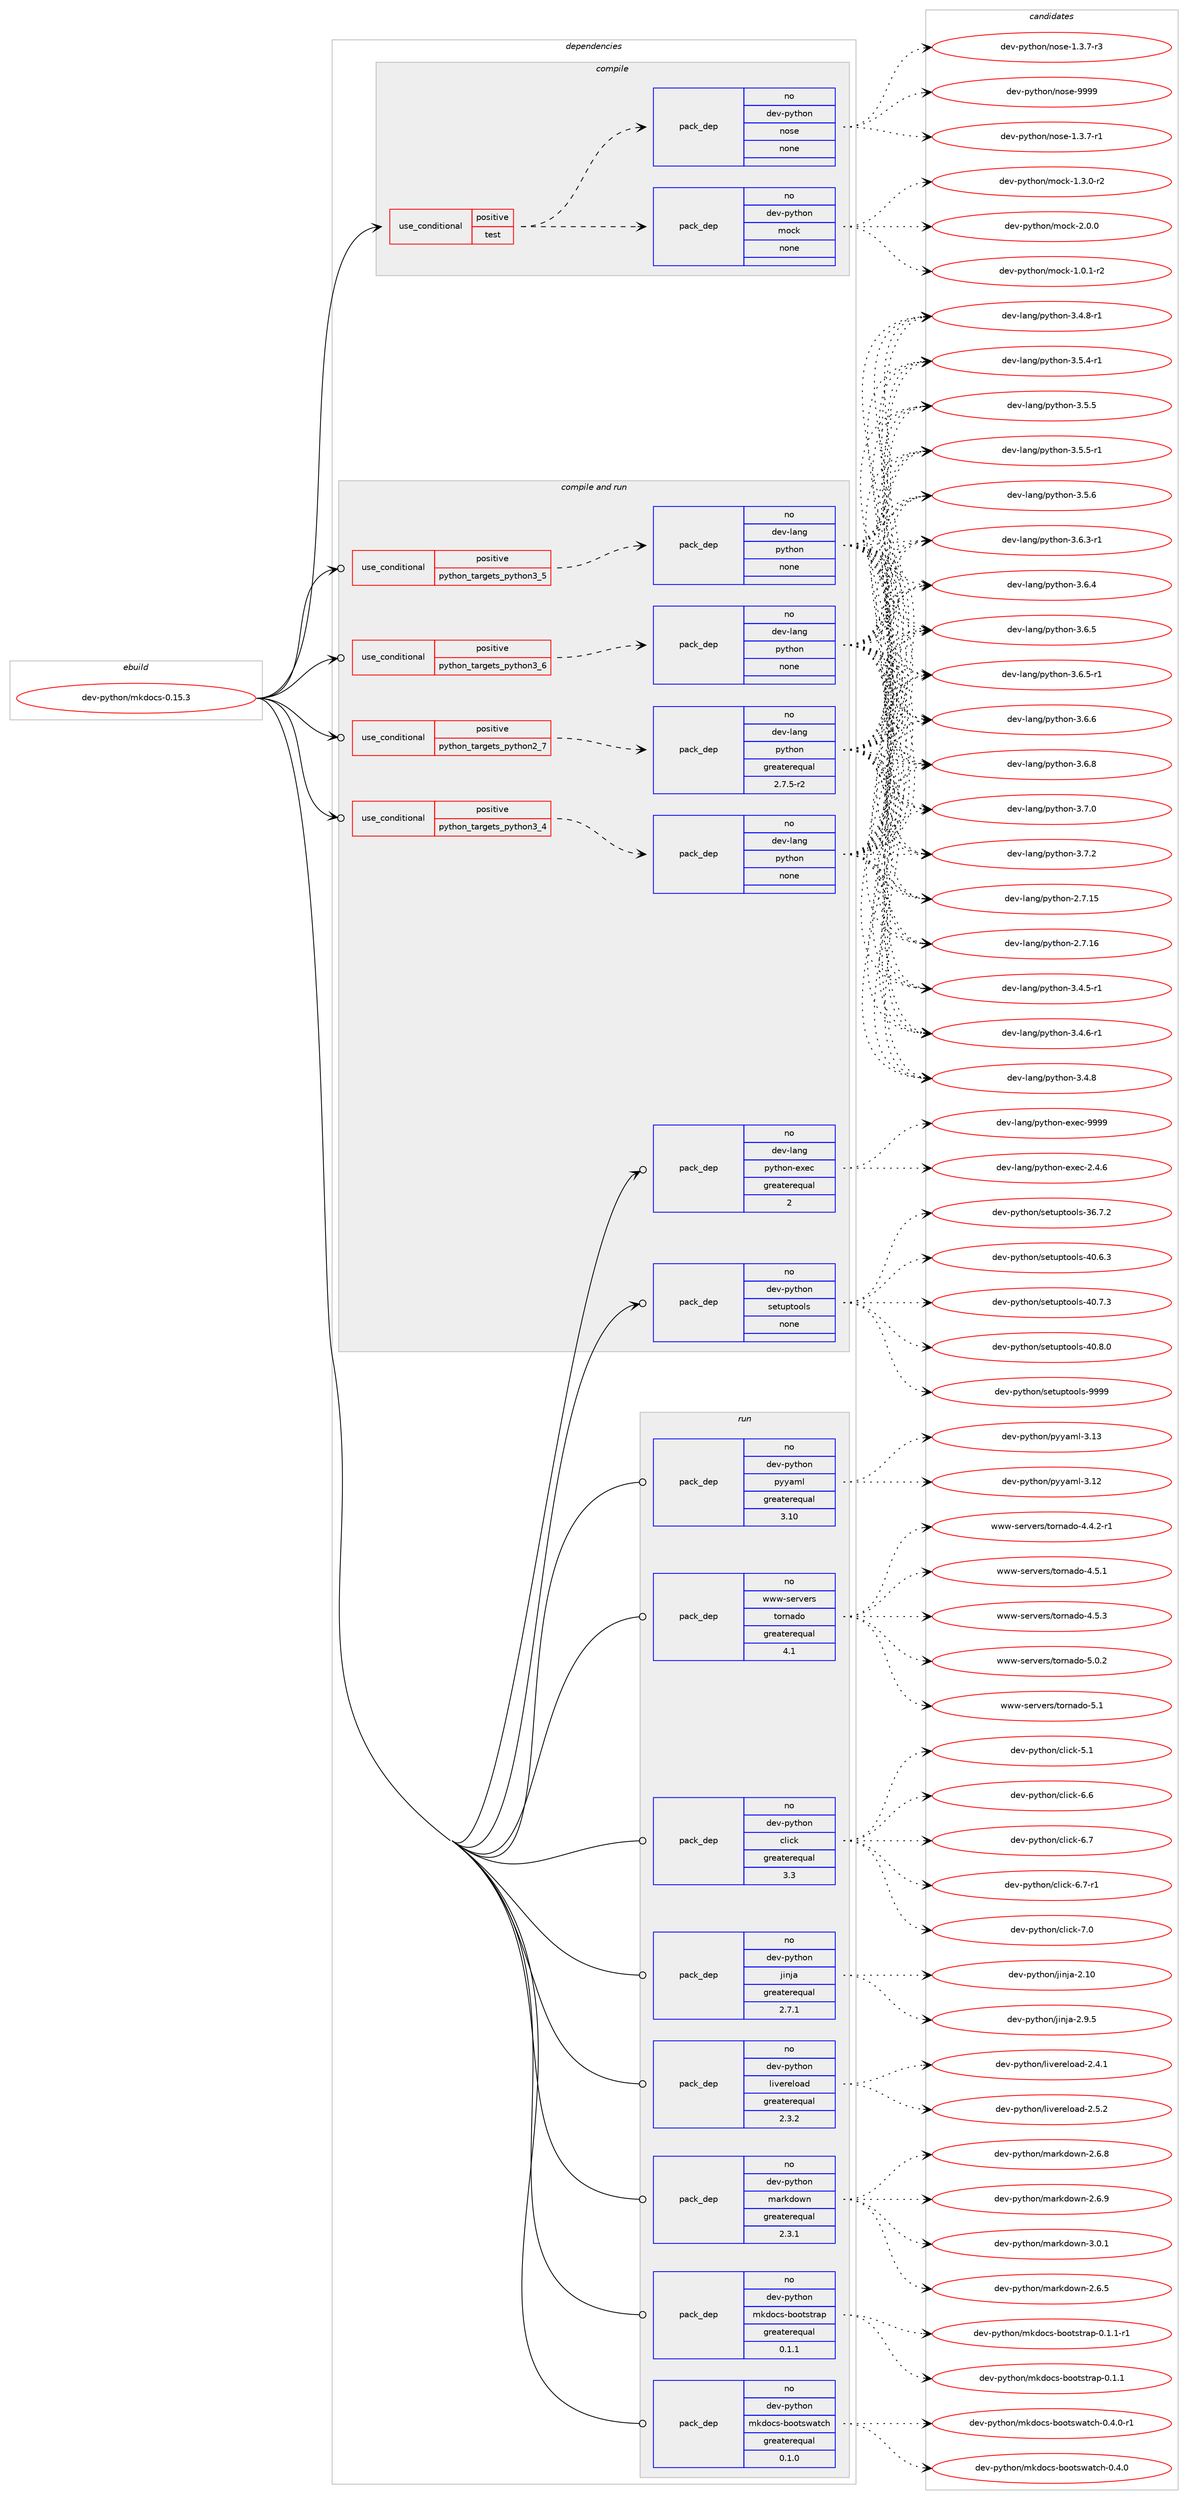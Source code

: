 digraph prolog {

# *************
# Graph options
# *************

newrank=true;
concentrate=true;
compound=true;
graph [rankdir=LR,fontname=Helvetica,fontsize=10,ranksep=1.5];#, ranksep=2.5, nodesep=0.2];
edge  [arrowhead=vee];
node  [fontname=Helvetica,fontsize=10];

# **********
# The ebuild
# **********

subgraph cluster_leftcol {
color=gray;
rank=same;
label=<<i>ebuild</i>>;
id [label="dev-python/mkdocs-0.15.3", color=red, width=4, href="../dev-python/mkdocs-0.15.3.svg"];
}

# ****************
# The dependencies
# ****************

subgraph cluster_midcol {
color=gray;
label=<<i>dependencies</i>>;
subgraph cluster_compile {
fillcolor="#eeeeee";
style=filled;
label=<<i>compile</i>>;
subgraph cond377495 {
dependency1418862 [label=<<TABLE BORDER="0" CELLBORDER="1" CELLSPACING="0" CELLPADDING="4"><TR><TD ROWSPAN="3" CELLPADDING="10">use_conditional</TD></TR><TR><TD>positive</TD></TR><TR><TD>test</TD></TR></TABLE>>, shape=none, color=red];
subgraph pack1018093 {
dependency1418863 [label=<<TABLE BORDER="0" CELLBORDER="1" CELLSPACING="0" CELLPADDING="4" WIDTH="220"><TR><TD ROWSPAN="6" CELLPADDING="30">pack_dep</TD></TR><TR><TD WIDTH="110">no</TD></TR><TR><TD>dev-python</TD></TR><TR><TD>mock</TD></TR><TR><TD>none</TD></TR><TR><TD></TD></TR></TABLE>>, shape=none, color=blue];
}
dependency1418862:e -> dependency1418863:w [weight=20,style="dashed",arrowhead="vee"];
subgraph pack1018094 {
dependency1418864 [label=<<TABLE BORDER="0" CELLBORDER="1" CELLSPACING="0" CELLPADDING="4" WIDTH="220"><TR><TD ROWSPAN="6" CELLPADDING="30">pack_dep</TD></TR><TR><TD WIDTH="110">no</TD></TR><TR><TD>dev-python</TD></TR><TR><TD>nose</TD></TR><TR><TD>none</TD></TR><TR><TD></TD></TR></TABLE>>, shape=none, color=blue];
}
dependency1418862:e -> dependency1418864:w [weight=20,style="dashed",arrowhead="vee"];
}
id:e -> dependency1418862:w [weight=20,style="solid",arrowhead="vee"];
}
subgraph cluster_compileandrun {
fillcolor="#eeeeee";
style=filled;
label=<<i>compile and run</i>>;
subgraph cond377496 {
dependency1418865 [label=<<TABLE BORDER="0" CELLBORDER="1" CELLSPACING="0" CELLPADDING="4"><TR><TD ROWSPAN="3" CELLPADDING="10">use_conditional</TD></TR><TR><TD>positive</TD></TR><TR><TD>python_targets_python2_7</TD></TR></TABLE>>, shape=none, color=red];
subgraph pack1018095 {
dependency1418866 [label=<<TABLE BORDER="0" CELLBORDER="1" CELLSPACING="0" CELLPADDING="4" WIDTH="220"><TR><TD ROWSPAN="6" CELLPADDING="30">pack_dep</TD></TR><TR><TD WIDTH="110">no</TD></TR><TR><TD>dev-lang</TD></TR><TR><TD>python</TD></TR><TR><TD>greaterequal</TD></TR><TR><TD>2.7.5-r2</TD></TR></TABLE>>, shape=none, color=blue];
}
dependency1418865:e -> dependency1418866:w [weight=20,style="dashed",arrowhead="vee"];
}
id:e -> dependency1418865:w [weight=20,style="solid",arrowhead="odotvee"];
subgraph cond377497 {
dependency1418867 [label=<<TABLE BORDER="0" CELLBORDER="1" CELLSPACING="0" CELLPADDING="4"><TR><TD ROWSPAN="3" CELLPADDING="10">use_conditional</TD></TR><TR><TD>positive</TD></TR><TR><TD>python_targets_python3_4</TD></TR></TABLE>>, shape=none, color=red];
subgraph pack1018096 {
dependency1418868 [label=<<TABLE BORDER="0" CELLBORDER="1" CELLSPACING="0" CELLPADDING="4" WIDTH="220"><TR><TD ROWSPAN="6" CELLPADDING="30">pack_dep</TD></TR><TR><TD WIDTH="110">no</TD></TR><TR><TD>dev-lang</TD></TR><TR><TD>python</TD></TR><TR><TD>none</TD></TR><TR><TD></TD></TR></TABLE>>, shape=none, color=blue];
}
dependency1418867:e -> dependency1418868:w [weight=20,style="dashed",arrowhead="vee"];
}
id:e -> dependency1418867:w [weight=20,style="solid",arrowhead="odotvee"];
subgraph cond377498 {
dependency1418869 [label=<<TABLE BORDER="0" CELLBORDER="1" CELLSPACING="0" CELLPADDING="4"><TR><TD ROWSPAN="3" CELLPADDING="10">use_conditional</TD></TR><TR><TD>positive</TD></TR><TR><TD>python_targets_python3_5</TD></TR></TABLE>>, shape=none, color=red];
subgraph pack1018097 {
dependency1418870 [label=<<TABLE BORDER="0" CELLBORDER="1" CELLSPACING="0" CELLPADDING="4" WIDTH="220"><TR><TD ROWSPAN="6" CELLPADDING="30">pack_dep</TD></TR><TR><TD WIDTH="110">no</TD></TR><TR><TD>dev-lang</TD></TR><TR><TD>python</TD></TR><TR><TD>none</TD></TR><TR><TD></TD></TR></TABLE>>, shape=none, color=blue];
}
dependency1418869:e -> dependency1418870:w [weight=20,style="dashed",arrowhead="vee"];
}
id:e -> dependency1418869:w [weight=20,style="solid",arrowhead="odotvee"];
subgraph cond377499 {
dependency1418871 [label=<<TABLE BORDER="0" CELLBORDER="1" CELLSPACING="0" CELLPADDING="4"><TR><TD ROWSPAN="3" CELLPADDING="10">use_conditional</TD></TR><TR><TD>positive</TD></TR><TR><TD>python_targets_python3_6</TD></TR></TABLE>>, shape=none, color=red];
subgraph pack1018098 {
dependency1418872 [label=<<TABLE BORDER="0" CELLBORDER="1" CELLSPACING="0" CELLPADDING="4" WIDTH="220"><TR><TD ROWSPAN="6" CELLPADDING="30">pack_dep</TD></TR><TR><TD WIDTH="110">no</TD></TR><TR><TD>dev-lang</TD></TR><TR><TD>python</TD></TR><TR><TD>none</TD></TR><TR><TD></TD></TR></TABLE>>, shape=none, color=blue];
}
dependency1418871:e -> dependency1418872:w [weight=20,style="dashed",arrowhead="vee"];
}
id:e -> dependency1418871:w [weight=20,style="solid",arrowhead="odotvee"];
subgraph pack1018099 {
dependency1418873 [label=<<TABLE BORDER="0" CELLBORDER="1" CELLSPACING="0" CELLPADDING="4" WIDTH="220"><TR><TD ROWSPAN="6" CELLPADDING="30">pack_dep</TD></TR><TR><TD WIDTH="110">no</TD></TR><TR><TD>dev-lang</TD></TR><TR><TD>python-exec</TD></TR><TR><TD>greaterequal</TD></TR><TR><TD>2</TD></TR></TABLE>>, shape=none, color=blue];
}
id:e -> dependency1418873:w [weight=20,style="solid",arrowhead="odotvee"];
subgraph pack1018100 {
dependency1418874 [label=<<TABLE BORDER="0" CELLBORDER="1" CELLSPACING="0" CELLPADDING="4" WIDTH="220"><TR><TD ROWSPAN="6" CELLPADDING="30">pack_dep</TD></TR><TR><TD WIDTH="110">no</TD></TR><TR><TD>dev-python</TD></TR><TR><TD>setuptools</TD></TR><TR><TD>none</TD></TR><TR><TD></TD></TR></TABLE>>, shape=none, color=blue];
}
id:e -> dependency1418874:w [weight=20,style="solid",arrowhead="odotvee"];
}
subgraph cluster_run {
fillcolor="#eeeeee";
style=filled;
label=<<i>run</i>>;
subgraph pack1018101 {
dependency1418875 [label=<<TABLE BORDER="0" CELLBORDER="1" CELLSPACING="0" CELLPADDING="4" WIDTH="220"><TR><TD ROWSPAN="6" CELLPADDING="30">pack_dep</TD></TR><TR><TD WIDTH="110">no</TD></TR><TR><TD>dev-python</TD></TR><TR><TD>click</TD></TR><TR><TD>greaterequal</TD></TR><TR><TD>3.3</TD></TR></TABLE>>, shape=none, color=blue];
}
id:e -> dependency1418875:w [weight=20,style="solid",arrowhead="odot"];
subgraph pack1018102 {
dependency1418876 [label=<<TABLE BORDER="0" CELLBORDER="1" CELLSPACING="0" CELLPADDING="4" WIDTH="220"><TR><TD ROWSPAN="6" CELLPADDING="30">pack_dep</TD></TR><TR><TD WIDTH="110">no</TD></TR><TR><TD>dev-python</TD></TR><TR><TD>jinja</TD></TR><TR><TD>greaterequal</TD></TR><TR><TD>2.7.1</TD></TR></TABLE>>, shape=none, color=blue];
}
id:e -> dependency1418876:w [weight=20,style="solid",arrowhead="odot"];
subgraph pack1018103 {
dependency1418877 [label=<<TABLE BORDER="0" CELLBORDER="1" CELLSPACING="0" CELLPADDING="4" WIDTH="220"><TR><TD ROWSPAN="6" CELLPADDING="30">pack_dep</TD></TR><TR><TD WIDTH="110">no</TD></TR><TR><TD>dev-python</TD></TR><TR><TD>livereload</TD></TR><TR><TD>greaterequal</TD></TR><TR><TD>2.3.2</TD></TR></TABLE>>, shape=none, color=blue];
}
id:e -> dependency1418877:w [weight=20,style="solid",arrowhead="odot"];
subgraph pack1018104 {
dependency1418878 [label=<<TABLE BORDER="0" CELLBORDER="1" CELLSPACING="0" CELLPADDING="4" WIDTH="220"><TR><TD ROWSPAN="6" CELLPADDING="30">pack_dep</TD></TR><TR><TD WIDTH="110">no</TD></TR><TR><TD>dev-python</TD></TR><TR><TD>markdown</TD></TR><TR><TD>greaterequal</TD></TR><TR><TD>2.3.1</TD></TR></TABLE>>, shape=none, color=blue];
}
id:e -> dependency1418878:w [weight=20,style="solid",arrowhead="odot"];
subgraph pack1018105 {
dependency1418879 [label=<<TABLE BORDER="0" CELLBORDER="1" CELLSPACING="0" CELLPADDING="4" WIDTH="220"><TR><TD ROWSPAN="6" CELLPADDING="30">pack_dep</TD></TR><TR><TD WIDTH="110">no</TD></TR><TR><TD>dev-python</TD></TR><TR><TD>mkdocs-bootstrap</TD></TR><TR><TD>greaterequal</TD></TR><TR><TD>0.1.1</TD></TR></TABLE>>, shape=none, color=blue];
}
id:e -> dependency1418879:w [weight=20,style="solid",arrowhead="odot"];
subgraph pack1018106 {
dependency1418880 [label=<<TABLE BORDER="0" CELLBORDER="1" CELLSPACING="0" CELLPADDING="4" WIDTH="220"><TR><TD ROWSPAN="6" CELLPADDING="30">pack_dep</TD></TR><TR><TD WIDTH="110">no</TD></TR><TR><TD>dev-python</TD></TR><TR><TD>mkdocs-bootswatch</TD></TR><TR><TD>greaterequal</TD></TR><TR><TD>0.1.0</TD></TR></TABLE>>, shape=none, color=blue];
}
id:e -> dependency1418880:w [weight=20,style="solid",arrowhead="odot"];
subgraph pack1018107 {
dependency1418881 [label=<<TABLE BORDER="0" CELLBORDER="1" CELLSPACING="0" CELLPADDING="4" WIDTH="220"><TR><TD ROWSPAN="6" CELLPADDING="30">pack_dep</TD></TR><TR><TD WIDTH="110">no</TD></TR><TR><TD>dev-python</TD></TR><TR><TD>pyyaml</TD></TR><TR><TD>greaterequal</TD></TR><TR><TD>3.10</TD></TR></TABLE>>, shape=none, color=blue];
}
id:e -> dependency1418881:w [weight=20,style="solid",arrowhead="odot"];
subgraph pack1018108 {
dependency1418882 [label=<<TABLE BORDER="0" CELLBORDER="1" CELLSPACING="0" CELLPADDING="4" WIDTH="220"><TR><TD ROWSPAN="6" CELLPADDING="30">pack_dep</TD></TR><TR><TD WIDTH="110">no</TD></TR><TR><TD>www-servers</TD></TR><TR><TD>tornado</TD></TR><TR><TD>greaterequal</TD></TR><TR><TD>4.1</TD></TR></TABLE>>, shape=none, color=blue];
}
id:e -> dependency1418882:w [weight=20,style="solid",arrowhead="odot"];
}
}

# **************
# The candidates
# **************

subgraph cluster_choices {
rank=same;
color=gray;
label=<<i>candidates</i>>;

subgraph choice1018093 {
color=black;
nodesep=1;
choice1001011184511212111610411111047109111991074549464846494511450 [label="dev-python/mock-1.0.1-r2", color=red, width=4,href="../dev-python/mock-1.0.1-r2.svg"];
choice1001011184511212111610411111047109111991074549465146484511450 [label="dev-python/mock-1.3.0-r2", color=red, width=4,href="../dev-python/mock-1.3.0-r2.svg"];
choice100101118451121211161041111104710911199107455046484648 [label="dev-python/mock-2.0.0", color=red, width=4,href="../dev-python/mock-2.0.0.svg"];
dependency1418863:e -> choice1001011184511212111610411111047109111991074549464846494511450:w [style=dotted,weight="100"];
dependency1418863:e -> choice1001011184511212111610411111047109111991074549465146484511450:w [style=dotted,weight="100"];
dependency1418863:e -> choice100101118451121211161041111104710911199107455046484648:w [style=dotted,weight="100"];
}
subgraph choice1018094 {
color=black;
nodesep=1;
choice10010111845112121116104111110471101111151014549465146554511449 [label="dev-python/nose-1.3.7-r1", color=red, width=4,href="../dev-python/nose-1.3.7-r1.svg"];
choice10010111845112121116104111110471101111151014549465146554511451 [label="dev-python/nose-1.3.7-r3", color=red, width=4,href="../dev-python/nose-1.3.7-r3.svg"];
choice10010111845112121116104111110471101111151014557575757 [label="dev-python/nose-9999", color=red, width=4,href="../dev-python/nose-9999.svg"];
dependency1418864:e -> choice10010111845112121116104111110471101111151014549465146554511449:w [style=dotted,weight="100"];
dependency1418864:e -> choice10010111845112121116104111110471101111151014549465146554511451:w [style=dotted,weight="100"];
dependency1418864:e -> choice10010111845112121116104111110471101111151014557575757:w [style=dotted,weight="100"];
}
subgraph choice1018095 {
color=black;
nodesep=1;
choice10010111845108971101034711212111610411111045504655464953 [label="dev-lang/python-2.7.15", color=red, width=4,href="../dev-lang/python-2.7.15.svg"];
choice10010111845108971101034711212111610411111045504655464954 [label="dev-lang/python-2.7.16", color=red, width=4,href="../dev-lang/python-2.7.16.svg"];
choice1001011184510897110103471121211161041111104551465246534511449 [label="dev-lang/python-3.4.5-r1", color=red, width=4,href="../dev-lang/python-3.4.5-r1.svg"];
choice1001011184510897110103471121211161041111104551465246544511449 [label="dev-lang/python-3.4.6-r1", color=red, width=4,href="../dev-lang/python-3.4.6-r1.svg"];
choice100101118451089711010347112121116104111110455146524656 [label="dev-lang/python-3.4.8", color=red, width=4,href="../dev-lang/python-3.4.8.svg"];
choice1001011184510897110103471121211161041111104551465246564511449 [label="dev-lang/python-3.4.8-r1", color=red, width=4,href="../dev-lang/python-3.4.8-r1.svg"];
choice1001011184510897110103471121211161041111104551465346524511449 [label="dev-lang/python-3.5.4-r1", color=red, width=4,href="../dev-lang/python-3.5.4-r1.svg"];
choice100101118451089711010347112121116104111110455146534653 [label="dev-lang/python-3.5.5", color=red, width=4,href="../dev-lang/python-3.5.5.svg"];
choice1001011184510897110103471121211161041111104551465346534511449 [label="dev-lang/python-3.5.5-r1", color=red, width=4,href="../dev-lang/python-3.5.5-r1.svg"];
choice100101118451089711010347112121116104111110455146534654 [label="dev-lang/python-3.5.6", color=red, width=4,href="../dev-lang/python-3.5.6.svg"];
choice1001011184510897110103471121211161041111104551465446514511449 [label="dev-lang/python-3.6.3-r1", color=red, width=4,href="../dev-lang/python-3.6.3-r1.svg"];
choice100101118451089711010347112121116104111110455146544652 [label="dev-lang/python-3.6.4", color=red, width=4,href="../dev-lang/python-3.6.4.svg"];
choice100101118451089711010347112121116104111110455146544653 [label="dev-lang/python-3.6.5", color=red, width=4,href="../dev-lang/python-3.6.5.svg"];
choice1001011184510897110103471121211161041111104551465446534511449 [label="dev-lang/python-3.6.5-r1", color=red, width=4,href="../dev-lang/python-3.6.5-r1.svg"];
choice100101118451089711010347112121116104111110455146544654 [label="dev-lang/python-3.6.6", color=red, width=4,href="../dev-lang/python-3.6.6.svg"];
choice100101118451089711010347112121116104111110455146544656 [label="dev-lang/python-3.6.8", color=red, width=4,href="../dev-lang/python-3.6.8.svg"];
choice100101118451089711010347112121116104111110455146554648 [label="dev-lang/python-3.7.0", color=red, width=4,href="../dev-lang/python-3.7.0.svg"];
choice100101118451089711010347112121116104111110455146554650 [label="dev-lang/python-3.7.2", color=red, width=4,href="../dev-lang/python-3.7.2.svg"];
dependency1418866:e -> choice10010111845108971101034711212111610411111045504655464953:w [style=dotted,weight="100"];
dependency1418866:e -> choice10010111845108971101034711212111610411111045504655464954:w [style=dotted,weight="100"];
dependency1418866:e -> choice1001011184510897110103471121211161041111104551465246534511449:w [style=dotted,weight="100"];
dependency1418866:e -> choice1001011184510897110103471121211161041111104551465246544511449:w [style=dotted,weight="100"];
dependency1418866:e -> choice100101118451089711010347112121116104111110455146524656:w [style=dotted,weight="100"];
dependency1418866:e -> choice1001011184510897110103471121211161041111104551465246564511449:w [style=dotted,weight="100"];
dependency1418866:e -> choice1001011184510897110103471121211161041111104551465346524511449:w [style=dotted,weight="100"];
dependency1418866:e -> choice100101118451089711010347112121116104111110455146534653:w [style=dotted,weight="100"];
dependency1418866:e -> choice1001011184510897110103471121211161041111104551465346534511449:w [style=dotted,weight="100"];
dependency1418866:e -> choice100101118451089711010347112121116104111110455146534654:w [style=dotted,weight="100"];
dependency1418866:e -> choice1001011184510897110103471121211161041111104551465446514511449:w [style=dotted,weight="100"];
dependency1418866:e -> choice100101118451089711010347112121116104111110455146544652:w [style=dotted,weight="100"];
dependency1418866:e -> choice100101118451089711010347112121116104111110455146544653:w [style=dotted,weight="100"];
dependency1418866:e -> choice1001011184510897110103471121211161041111104551465446534511449:w [style=dotted,weight="100"];
dependency1418866:e -> choice100101118451089711010347112121116104111110455146544654:w [style=dotted,weight="100"];
dependency1418866:e -> choice100101118451089711010347112121116104111110455146544656:w [style=dotted,weight="100"];
dependency1418866:e -> choice100101118451089711010347112121116104111110455146554648:w [style=dotted,weight="100"];
dependency1418866:e -> choice100101118451089711010347112121116104111110455146554650:w [style=dotted,weight="100"];
}
subgraph choice1018096 {
color=black;
nodesep=1;
choice10010111845108971101034711212111610411111045504655464953 [label="dev-lang/python-2.7.15", color=red, width=4,href="../dev-lang/python-2.7.15.svg"];
choice10010111845108971101034711212111610411111045504655464954 [label="dev-lang/python-2.7.16", color=red, width=4,href="../dev-lang/python-2.7.16.svg"];
choice1001011184510897110103471121211161041111104551465246534511449 [label="dev-lang/python-3.4.5-r1", color=red, width=4,href="../dev-lang/python-3.4.5-r1.svg"];
choice1001011184510897110103471121211161041111104551465246544511449 [label="dev-lang/python-3.4.6-r1", color=red, width=4,href="../dev-lang/python-3.4.6-r1.svg"];
choice100101118451089711010347112121116104111110455146524656 [label="dev-lang/python-3.4.8", color=red, width=4,href="../dev-lang/python-3.4.8.svg"];
choice1001011184510897110103471121211161041111104551465246564511449 [label="dev-lang/python-3.4.8-r1", color=red, width=4,href="../dev-lang/python-3.4.8-r1.svg"];
choice1001011184510897110103471121211161041111104551465346524511449 [label="dev-lang/python-3.5.4-r1", color=red, width=4,href="../dev-lang/python-3.5.4-r1.svg"];
choice100101118451089711010347112121116104111110455146534653 [label="dev-lang/python-3.5.5", color=red, width=4,href="../dev-lang/python-3.5.5.svg"];
choice1001011184510897110103471121211161041111104551465346534511449 [label="dev-lang/python-3.5.5-r1", color=red, width=4,href="../dev-lang/python-3.5.5-r1.svg"];
choice100101118451089711010347112121116104111110455146534654 [label="dev-lang/python-3.5.6", color=red, width=4,href="../dev-lang/python-3.5.6.svg"];
choice1001011184510897110103471121211161041111104551465446514511449 [label="dev-lang/python-3.6.3-r1", color=red, width=4,href="../dev-lang/python-3.6.3-r1.svg"];
choice100101118451089711010347112121116104111110455146544652 [label="dev-lang/python-3.6.4", color=red, width=4,href="../dev-lang/python-3.6.4.svg"];
choice100101118451089711010347112121116104111110455146544653 [label="dev-lang/python-3.6.5", color=red, width=4,href="../dev-lang/python-3.6.5.svg"];
choice1001011184510897110103471121211161041111104551465446534511449 [label="dev-lang/python-3.6.5-r1", color=red, width=4,href="../dev-lang/python-3.6.5-r1.svg"];
choice100101118451089711010347112121116104111110455146544654 [label="dev-lang/python-3.6.6", color=red, width=4,href="../dev-lang/python-3.6.6.svg"];
choice100101118451089711010347112121116104111110455146544656 [label="dev-lang/python-3.6.8", color=red, width=4,href="../dev-lang/python-3.6.8.svg"];
choice100101118451089711010347112121116104111110455146554648 [label="dev-lang/python-3.7.0", color=red, width=4,href="../dev-lang/python-3.7.0.svg"];
choice100101118451089711010347112121116104111110455146554650 [label="dev-lang/python-3.7.2", color=red, width=4,href="../dev-lang/python-3.7.2.svg"];
dependency1418868:e -> choice10010111845108971101034711212111610411111045504655464953:w [style=dotted,weight="100"];
dependency1418868:e -> choice10010111845108971101034711212111610411111045504655464954:w [style=dotted,weight="100"];
dependency1418868:e -> choice1001011184510897110103471121211161041111104551465246534511449:w [style=dotted,weight="100"];
dependency1418868:e -> choice1001011184510897110103471121211161041111104551465246544511449:w [style=dotted,weight="100"];
dependency1418868:e -> choice100101118451089711010347112121116104111110455146524656:w [style=dotted,weight="100"];
dependency1418868:e -> choice1001011184510897110103471121211161041111104551465246564511449:w [style=dotted,weight="100"];
dependency1418868:e -> choice1001011184510897110103471121211161041111104551465346524511449:w [style=dotted,weight="100"];
dependency1418868:e -> choice100101118451089711010347112121116104111110455146534653:w [style=dotted,weight="100"];
dependency1418868:e -> choice1001011184510897110103471121211161041111104551465346534511449:w [style=dotted,weight="100"];
dependency1418868:e -> choice100101118451089711010347112121116104111110455146534654:w [style=dotted,weight="100"];
dependency1418868:e -> choice1001011184510897110103471121211161041111104551465446514511449:w [style=dotted,weight="100"];
dependency1418868:e -> choice100101118451089711010347112121116104111110455146544652:w [style=dotted,weight="100"];
dependency1418868:e -> choice100101118451089711010347112121116104111110455146544653:w [style=dotted,weight="100"];
dependency1418868:e -> choice1001011184510897110103471121211161041111104551465446534511449:w [style=dotted,weight="100"];
dependency1418868:e -> choice100101118451089711010347112121116104111110455146544654:w [style=dotted,weight="100"];
dependency1418868:e -> choice100101118451089711010347112121116104111110455146544656:w [style=dotted,weight="100"];
dependency1418868:e -> choice100101118451089711010347112121116104111110455146554648:w [style=dotted,weight="100"];
dependency1418868:e -> choice100101118451089711010347112121116104111110455146554650:w [style=dotted,weight="100"];
}
subgraph choice1018097 {
color=black;
nodesep=1;
choice10010111845108971101034711212111610411111045504655464953 [label="dev-lang/python-2.7.15", color=red, width=4,href="../dev-lang/python-2.7.15.svg"];
choice10010111845108971101034711212111610411111045504655464954 [label="dev-lang/python-2.7.16", color=red, width=4,href="../dev-lang/python-2.7.16.svg"];
choice1001011184510897110103471121211161041111104551465246534511449 [label="dev-lang/python-3.4.5-r1", color=red, width=4,href="../dev-lang/python-3.4.5-r1.svg"];
choice1001011184510897110103471121211161041111104551465246544511449 [label="dev-lang/python-3.4.6-r1", color=red, width=4,href="../dev-lang/python-3.4.6-r1.svg"];
choice100101118451089711010347112121116104111110455146524656 [label="dev-lang/python-3.4.8", color=red, width=4,href="../dev-lang/python-3.4.8.svg"];
choice1001011184510897110103471121211161041111104551465246564511449 [label="dev-lang/python-3.4.8-r1", color=red, width=4,href="../dev-lang/python-3.4.8-r1.svg"];
choice1001011184510897110103471121211161041111104551465346524511449 [label="dev-lang/python-3.5.4-r1", color=red, width=4,href="../dev-lang/python-3.5.4-r1.svg"];
choice100101118451089711010347112121116104111110455146534653 [label="dev-lang/python-3.5.5", color=red, width=4,href="../dev-lang/python-3.5.5.svg"];
choice1001011184510897110103471121211161041111104551465346534511449 [label="dev-lang/python-3.5.5-r1", color=red, width=4,href="../dev-lang/python-3.5.5-r1.svg"];
choice100101118451089711010347112121116104111110455146534654 [label="dev-lang/python-3.5.6", color=red, width=4,href="../dev-lang/python-3.5.6.svg"];
choice1001011184510897110103471121211161041111104551465446514511449 [label="dev-lang/python-3.6.3-r1", color=red, width=4,href="../dev-lang/python-3.6.3-r1.svg"];
choice100101118451089711010347112121116104111110455146544652 [label="dev-lang/python-3.6.4", color=red, width=4,href="../dev-lang/python-3.6.4.svg"];
choice100101118451089711010347112121116104111110455146544653 [label="dev-lang/python-3.6.5", color=red, width=4,href="../dev-lang/python-3.6.5.svg"];
choice1001011184510897110103471121211161041111104551465446534511449 [label="dev-lang/python-3.6.5-r1", color=red, width=4,href="../dev-lang/python-3.6.5-r1.svg"];
choice100101118451089711010347112121116104111110455146544654 [label="dev-lang/python-3.6.6", color=red, width=4,href="../dev-lang/python-3.6.6.svg"];
choice100101118451089711010347112121116104111110455146544656 [label="dev-lang/python-3.6.8", color=red, width=4,href="../dev-lang/python-3.6.8.svg"];
choice100101118451089711010347112121116104111110455146554648 [label="dev-lang/python-3.7.0", color=red, width=4,href="../dev-lang/python-3.7.0.svg"];
choice100101118451089711010347112121116104111110455146554650 [label="dev-lang/python-3.7.2", color=red, width=4,href="../dev-lang/python-3.7.2.svg"];
dependency1418870:e -> choice10010111845108971101034711212111610411111045504655464953:w [style=dotted,weight="100"];
dependency1418870:e -> choice10010111845108971101034711212111610411111045504655464954:w [style=dotted,weight="100"];
dependency1418870:e -> choice1001011184510897110103471121211161041111104551465246534511449:w [style=dotted,weight="100"];
dependency1418870:e -> choice1001011184510897110103471121211161041111104551465246544511449:w [style=dotted,weight="100"];
dependency1418870:e -> choice100101118451089711010347112121116104111110455146524656:w [style=dotted,weight="100"];
dependency1418870:e -> choice1001011184510897110103471121211161041111104551465246564511449:w [style=dotted,weight="100"];
dependency1418870:e -> choice1001011184510897110103471121211161041111104551465346524511449:w [style=dotted,weight="100"];
dependency1418870:e -> choice100101118451089711010347112121116104111110455146534653:w [style=dotted,weight="100"];
dependency1418870:e -> choice1001011184510897110103471121211161041111104551465346534511449:w [style=dotted,weight="100"];
dependency1418870:e -> choice100101118451089711010347112121116104111110455146534654:w [style=dotted,weight="100"];
dependency1418870:e -> choice1001011184510897110103471121211161041111104551465446514511449:w [style=dotted,weight="100"];
dependency1418870:e -> choice100101118451089711010347112121116104111110455146544652:w [style=dotted,weight="100"];
dependency1418870:e -> choice100101118451089711010347112121116104111110455146544653:w [style=dotted,weight="100"];
dependency1418870:e -> choice1001011184510897110103471121211161041111104551465446534511449:w [style=dotted,weight="100"];
dependency1418870:e -> choice100101118451089711010347112121116104111110455146544654:w [style=dotted,weight="100"];
dependency1418870:e -> choice100101118451089711010347112121116104111110455146544656:w [style=dotted,weight="100"];
dependency1418870:e -> choice100101118451089711010347112121116104111110455146554648:w [style=dotted,weight="100"];
dependency1418870:e -> choice100101118451089711010347112121116104111110455146554650:w [style=dotted,weight="100"];
}
subgraph choice1018098 {
color=black;
nodesep=1;
choice10010111845108971101034711212111610411111045504655464953 [label="dev-lang/python-2.7.15", color=red, width=4,href="../dev-lang/python-2.7.15.svg"];
choice10010111845108971101034711212111610411111045504655464954 [label="dev-lang/python-2.7.16", color=red, width=4,href="../dev-lang/python-2.7.16.svg"];
choice1001011184510897110103471121211161041111104551465246534511449 [label="dev-lang/python-3.4.5-r1", color=red, width=4,href="../dev-lang/python-3.4.5-r1.svg"];
choice1001011184510897110103471121211161041111104551465246544511449 [label="dev-lang/python-3.4.6-r1", color=red, width=4,href="../dev-lang/python-3.4.6-r1.svg"];
choice100101118451089711010347112121116104111110455146524656 [label="dev-lang/python-3.4.8", color=red, width=4,href="../dev-lang/python-3.4.8.svg"];
choice1001011184510897110103471121211161041111104551465246564511449 [label="dev-lang/python-3.4.8-r1", color=red, width=4,href="../dev-lang/python-3.4.8-r1.svg"];
choice1001011184510897110103471121211161041111104551465346524511449 [label="dev-lang/python-3.5.4-r1", color=red, width=4,href="../dev-lang/python-3.5.4-r1.svg"];
choice100101118451089711010347112121116104111110455146534653 [label="dev-lang/python-3.5.5", color=red, width=4,href="../dev-lang/python-3.5.5.svg"];
choice1001011184510897110103471121211161041111104551465346534511449 [label="dev-lang/python-3.5.5-r1", color=red, width=4,href="../dev-lang/python-3.5.5-r1.svg"];
choice100101118451089711010347112121116104111110455146534654 [label="dev-lang/python-3.5.6", color=red, width=4,href="../dev-lang/python-3.5.6.svg"];
choice1001011184510897110103471121211161041111104551465446514511449 [label="dev-lang/python-3.6.3-r1", color=red, width=4,href="../dev-lang/python-3.6.3-r1.svg"];
choice100101118451089711010347112121116104111110455146544652 [label="dev-lang/python-3.6.4", color=red, width=4,href="../dev-lang/python-3.6.4.svg"];
choice100101118451089711010347112121116104111110455146544653 [label="dev-lang/python-3.6.5", color=red, width=4,href="../dev-lang/python-3.6.5.svg"];
choice1001011184510897110103471121211161041111104551465446534511449 [label="dev-lang/python-3.6.5-r1", color=red, width=4,href="../dev-lang/python-3.6.5-r1.svg"];
choice100101118451089711010347112121116104111110455146544654 [label="dev-lang/python-3.6.6", color=red, width=4,href="../dev-lang/python-3.6.6.svg"];
choice100101118451089711010347112121116104111110455146544656 [label="dev-lang/python-3.6.8", color=red, width=4,href="../dev-lang/python-3.6.8.svg"];
choice100101118451089711010347112121116104111110455146554648 [label="dev-lang/python-3.7.0", color=red, width=4,href="../dev-lang/python-3.7.0.svg"];
choice100101118451089711010347112121116104111110455146554650 [label="dev-lang/python-3.7.2", color=red, width=4,href="../dev-lang/python-3.7.2.svg"];
dependency1418872:e -> choice10010111845108971101034711212111610411111045504655464953:w [style=dotted,weight="100"];
dependency1418872:e -> choice10010111845108971101034711212111610411111045504655464954:w [style=dotted,weight="100"];
dependency1418872:e -> choice1001011184510897110103471121211161041111104551465246534511449:w [style=dotted,weight="100"];
dependency1418872:e -> choice1001011184510897110103471121211161041111104551465246544511449:w [style=dotted,weight="100"];
dependency1418872:e -> choice100101118451089711010347112121116104111110455146524656:w [style=dotted,weight="100"];
dependency1418872:e -> choice1001011184510897110103471121211161041111104551465246564511449:w [style=dotted,weight="100"];
dependency1418872:e -> choice1001011184510897110103471121211161041111104551465346524511449:w [style=dotted,weight="100"];
dependency1418872:e -> choice100101118451089711010347112121116104111110455146534653:w [style=dotted,weight="100"];
dependency1418872:e -> choice1001011184510897110103471121211161041111104551465346534511449:w [style=dotted,weight="100"];
dependency1418872:e -> choice100101118451089711010347112121116104111110455146534654:w [style=dotted,weight="100"];
dependency1418872:e -> choice1001011184510897110103471121211161041111104551465446514511449:w [style=dotted,weight="100"];
dependency1418872:e -> choice100101118451089711010347112121116104111110455146544652:w [style=dotted,weight="100"];
dependency1418872:e -> choice100101118451089711010347112121116104111110455146544653:w [style=dotted,weight="100"];
dependency1418872:e -> choice1001011184510897110103471121211161041111104551465446534511449:w [style=dotted,weight="100"];
dependency1418872:e -> choice100101118451089711010347112121116104111110455146544654:w [style=dotted,weight="100"];
dependency1418872:e -> choice100101118451089711010347112121116104111110455146544656:w [style=dotted,weight="100"];
dependency1418872:e -> choice100101118451089711010347112121116104111110455146554648:w [style=dotted,weight="100"];
dependency1418872:e -> choice100101118451089711010347112121116104111110455146554650:w [style=dotted,weight="100"];
}
subgraph choice1018099 {
color=black;
nodesep=1;
choice1001011184510897110103471121211161041111104510112010199455046524654 [label="dev-lang/python-exec-2.4.6", color=red, width=4,href="../dev-lang/python-exec-2.4.6.svg"];
choice10010111845108971101034711212111610411111045101120101994557575757 [label="dev-lang/python-exec-9999", color=red, width=4,href="../dev-lang/python-exec-9999.svg"];
dependency1418873:e -> choice1001011184510897110103471121211161041111104510112010199455046524654:w [style=dotted,weight="100"];
dependency1418873:e -> choice10010111845108971101034711212111610411111045101120101994557575757:w [style=dotted,weight="100"];
}
subgraph choice1018100 {
color=black;
nodesep=1;
choice100101118451121211161041111104711510111611711211611111110811545515446554650 [label="dev-python/setuptools-36.7.2", color=red, width=4,href="../dev-python/setuptools-36.7.2.svg"];
choice100101118451121211161041111104711510111611711211611111110811545524846544651 [label="dev-python/setuptools-40.6.3", color=red, width=4,href="../dev-python/setuptools-40.6.3.svg"];
choice100101118451121211161041111104711510111611711211611111110811545524846554651 [label="dev-python/setuptools-40.7.3", color=red, width=4,href="../dev-python/setuptools-40.7.3.svg"];
choice100101118451121211161041111104711510111611711211611111110811545524846564648 [label="dev-python/setuptools-40.8.0", color=red, width=4,href="../dev-python/setuptools-40.8.0.svg"];
choice10010111845112121116104111110471151011161171121161111111081154557575757 [label="dev-python/setuptools-9999", color=red, width=4,href="../dev-python/setuptools-9999.svg"];
dependency1418874:e -> choice100101118451121211161041111104711510111611711211611111110811545515446554650:w [style=dotted,weight="100"];
dependency1418874:e -> choice100101118451121211161041111104711510111611711211611111110811545524846544651:w [style=dotted,weight="100"];
dependency1418874:e -> choice100101118451121211161041111104711510111611711211611111110811545524846554651:w [style=dotted,weight="100"];
dependency1418874:e -> choice100101118451121211161041111104711510111611711211611111110811545524846564648:w [style=dotted,weight="100"];
dependency1418874:e -> choice10010111845112121116104111110471151011161171121161111111081154557575757:w [style=dotted,weight="100"];
}
subgraph choice1018101 {
color=black;
nodesep=1;
choice1001011184511212111610411111047991081059910745534649 [label="dev-python/click-5.1", color=red, width=4,href="../dev-python/click-5.1.svg"];
choice1001011184511212111610411111047991081059910745544654 [label="dev-python/click-6.6", color=red, width=4,href="../dev-python/click-6.6.svg"];
choice1001011184511212111610411111047991081059910745544655 [label="dev-python/click-6.7", color=red, width=4,href="../dev-python/click-6.7.svg"];
choice10010111845112121116104111110479910810599107455446554511449 [label="dev-python/click-6.7-r1", color=red, width=4,href="../dev-python/click-6.7-r1.svg"];
choice1001011184511212111610411111047991081059910745554648 [label="dev-python/click-7.0", color=red, width=4,href="../dev-python/click-7.0.svg"];
dependency1418875:e -> choice1001011184511212111610411111047991081059910745534649:w [style=dotted,weight="100"];
dependency1418875:e -> choice1001011184511212111610411111047991081059910745544654:w [style=dotted,weight="100"];
dependency1418875:e -> choice1001011184511212111610411111047991081059910745544655:w [style=dotted,weight="100"];
dependency1418875:e -> choice10010111845112121116104111110479910810599107455446554511449:w [style=dotted,weight="100"];
dependency1418875:e -> choice1001011184511212111610411111047991081059910745554648:w [style=dotted,weight="100"];
}
subgraph choice1018102 {
color=black;
nodesep=1;
choice1001011184511212111610411111047106105110106974550464948 [label="dev-python/jinja-2.10", color=red, width=4,href="../dev-python/jinja-2.10.svg"];
choice100101118451121211161041111104710610511010697455046574653 [label="dev-python/jinja-2.9.5", color=red, width=4,href="../dev-python/jinja-2.9.5.svg"];
dependency1418876:e -> choice1001011184511212111610411111047106105110106974550464948:w [style=dotted,weight="100"];
dependency1418876:e -> choice100101118451121211161041111104710610511010697455046574653:w [style=dotted,weight="100"];
}
subgraph choice1018103 {
color=black;
nodesep=1;
choice100101118451121211161041111104710810511810111410110811197100455046524649 [label="dev-python/livereload-2.4.1", color=red, width=4,href="../dev-python/livereload-2.4.1.svg"];
choice100101118451121211161041111104710810511810111410110811197100455046534650 [label="dev-python/livereload-2.5.2", color=red, width=4,href="../dev-python/livereload-2.5.2.svg"];
dependency1418877:e -> choice100101118451121211161041111104710810511810111410110811197100455046524649:w [style=dotted,weight="100"];
dependency1418877:e -> choice100101118451121211161041111104710810511810111410110811197100455046534650:w [style=dotted,weight="100"];
}
subgraph choice1018104 {
color=black;
nodesep=1;
choice100101118451121211161041111104710997114107100111119110455046544653 [label="dev-python/markdown-2.6.5", color=red, width=4,href="../dev-python/markdown-2.6.5.svg"];
choice100101118451121211161041111104710997114107100111119110455046544656 [label="dev-python/markdown-2.6.8", color=red, width=4,href="../dev-python/markdown-2.6.8.svg"];
choice100101118451121211161041111104710997114107100111119110455046544657 [label="dev-python/markdown-2.6.9", color=red, width=4,href="../dev-python/markdown-2.6.9.svg"];
choice100101118451121211161041111104710997114107100111119110455146484649 [label="dev-python/markdown-3.0.1", color=red, width=4,href="../dev-python/markdown-3.0.1.svg"];
dependency1418878:e -> choice100101118451121211161041111104710997114107100111119110455046544653:w [style=dotted,weight="100"];
dependency1418878:e -> choice100101118451121211161041111104710997114107100111119110455046544656:w [style=dotted,weight="100"];
dependency1418878:e -> choice100101118451121211161041111104710997114107100111119110455046544657:w [style=dotted,weight="100"];
dependency1418878:e -> choice100101118451121211161041111104710997114107100111119110455146484649:w [style=dotted,weight="100"];
}
subgraph choice1018105 {
color=black;
nodesep=1;
choice100101118451121211161041111104710910710011199115459811111111611511611497112454846494649 [label="dev-python/mkdocs-bootstrap-0.1.1", color=red, width=4,href="../dev-python/mkdocs-bootstrap-0.1.1.svg"];
choice1001011184511212111610411111047109107100111991154598111111116115116114971124548464946494511449 [label="dev-python/mkdocs-bootstrap-0.1.1-r1", color=red, width=4,href="../dev-python/mkdocs-bootstrap-0.1.1-r1.svg"];
dependency1418879:e -> choice100101118451121211161041111104710910710011199115459811111111611511611497112454846494649:w [style=dotted,weight="100"];
dependency1418879:e -> choice1001011184511212111610411111047109107100111991154598111111116115116114971124548464946494511449:w [style=dotted,weight="100"];
}
subgraph choice1018106 {
color=black;
nodesep=1;
choice10010111845112121116104111110471091071001119911545981111111161151199711699104454846524648 [label="dev-python/mkdocs-bootswatch-0.4.0", color=red, width=4,href="../dev-python/mkdocs-bootswatch-0.4.0.svg"];
choice100101118451121211161041111104710910710011199115459811111111611511997116991044548465246484511449 [label="dev-python/mkdocs-bootswatch-0.4.0-r1", color=red, width=4,href="../dev-python/mkdocs-bootswatch-0.4.0-r1.svg"];
dependency1418880:e -> choice10010111845112121116104111110471091071001119911545981111111161151199711699104454846524648:w [style=dotted,weight="100"];
dependency1418880:e -> choice100101118451121211161041111104710910710011199115459811111111611511997116991044548465246484511449:w [style=dotted,weight="100"];
}
subgraph choice1018107 {
color=black;
nodesep=1;
choice1001011184511212111610411111047112121121971091084551464950 [label="dev-python/pyyaml-3.12", color=red, width=4,href="../dev-python/pyyaml-3.12.svg"];
choice1001011184511212111610411111047112121121971091084551464951 [label="dev-python/pyyaml-3.13", color=red, width=4,href="../dev-python/pyyaml-3.13.svg"];
dependency1418881:e -> choice1001011184511212111610411111047112121121971091084551464950:w [style=dotted,weight="100"];
dependency1418881:e -> choice1001011184511212111610411111047112121121971091084551464951:w [style=dotted,weight="100"];
}
subgraph choice1018108 {
color=black;
nodesep=1;
choice1191191194511510111411810111411547116111114110971001114552465246504511449 [label="www-servers/tornado-4.4.2-r1", color=red, width=4,href="../www-servers/tornado-4.4.2-r1.svg"];
choice119119119451151011141181011141154711611111411097100111455246534649 [label="www-servers/tornado-4.5.1", color=red, width=4,href="../www-servers/tornado-4.5.1.svg"];
choice119119119451151011141181011141154711611111411097100111455246534651 [label="www-servers/tornado-4.5.3", color=red, width=4,href="../www-servers/tornado-4.5.3.svg"];
choice119119119451151011141181011141154711611111411097100111455346484650 [label="www-servers/tornado-5.0.2", color=red, width=4,href="../www-servers/tornado-5.0.2.svg"];
choice11911911945115101114118101114115471161111141109710011145534649 [label="www-servers/tornado-5.1", color=red, width=4,href="../www-servers/tornado-5.1.svg"];
dependency1418882:e -> choice1191191194511510111411810111411547116111114110971001114552465246504511449:w [style=dotted,weight="100"];
dependency1418882:e -> choice119119119451151011141181011141154711611111411097100111455246534649:w [style=dotted,weight="100"];
dependency1418882:e -> choice119119119451151011141181011141154711611111411097100111455246534651:w [style=dotted,weight="100"];
dependency1418882:e -> choice119119119451151011141181011141154711611111411097100111455346484650:w [style=dotted,weight="100"];
dependency1418882:e -> choice11911911945115101114118101114115471161111141109710011145534649:w [style=dotted,weight="100"];
}
}

}
